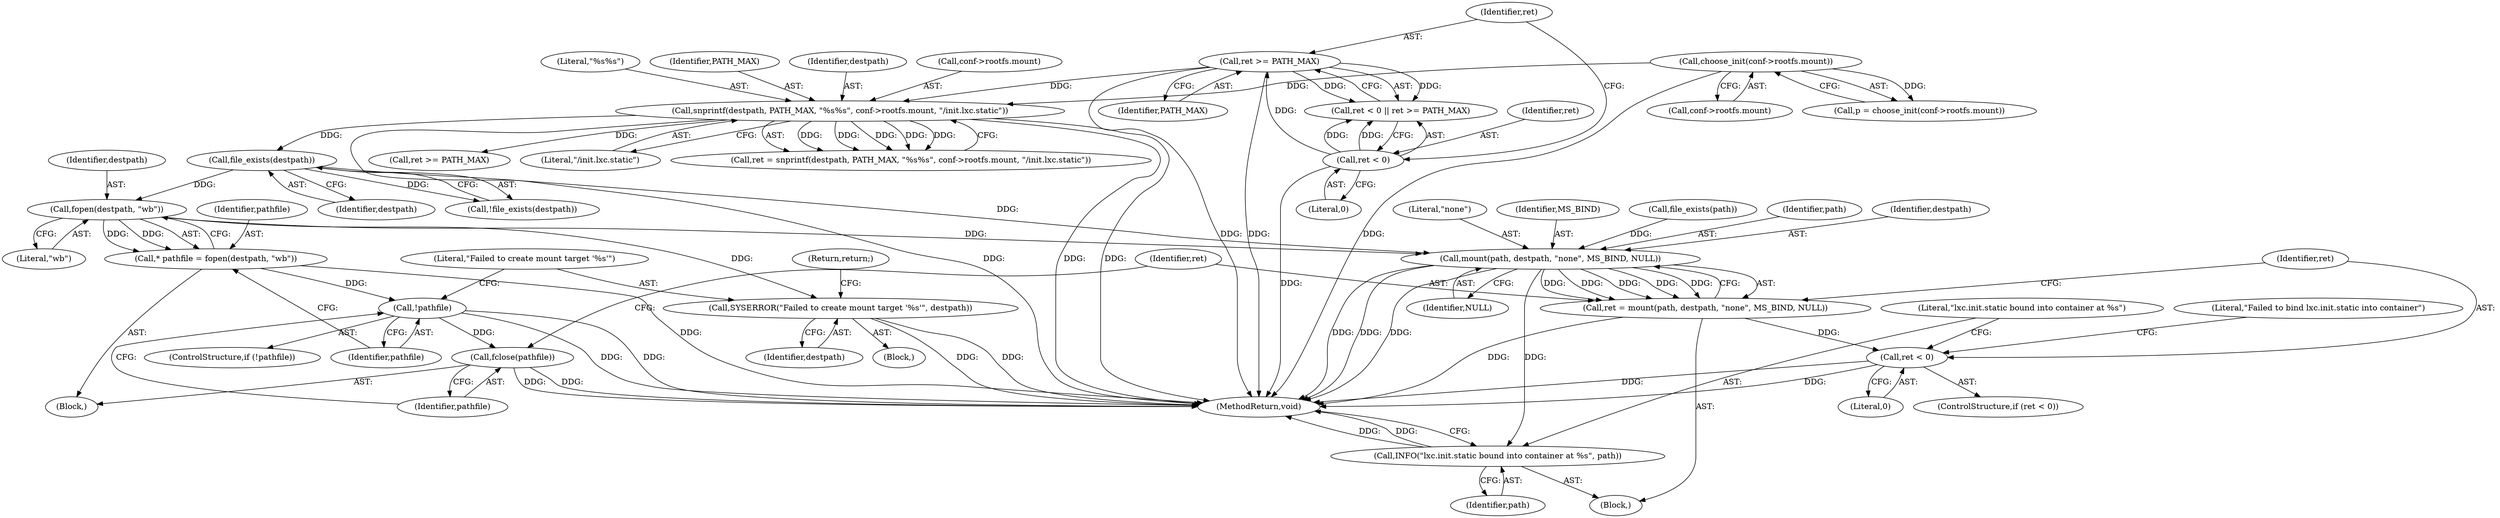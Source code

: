 digraph "0_lxc_592fd47a6245508b79fe6ac819fe6d3b2c1289be_2@API" {
"1000175" [label="(Call,fopen(destpath, \"wb\"))"];
"1000169" [label="(Call,file_exists(destpath))"];
"1000145" [label="(Call,snprintf(destpath, PATH_MAX, \"%s%s\", conf->rootfs.mount, \"/init.lxc.static\"))"];
"1000127" [label="(Call,ret >= PATH_MAX)"];
"1000124" [label="(Call,ret < 0)"];
"1000110" [label="(Call,choose_init(conf->rootfs.mount))"];
"1000173" [label="(Call,* pathfile = fopen(destpath, \"wb\"))"];
"1000179" [label="(Call,!pathfile)"];
"1000186" [label="(Call,fclose(pathfile))"];
"1000182" [label="(Call,SYSERROR(\"Failed to create mount target '%s'\", destpath))"];
"1000190" [label="(Call,mount(path, destpath, \"none\", MS_BIND, NULL))"];
"1000188" [label="(Call,ret = mount(path, destpath, \"none\", MS_BIND, NULL))"];
"1000197" [label="(Call,ret < 0)"];
"1000202" [label="(Call,INFO(\"lxc.init.static bound into container at %s\", path))"];
"1000160" [label="(Call,ret >= PATH_MAX)"];
"1000193" [label="(Literal,\"none\")"];
"1000195" [label="(Identifier,NULL)"];
"1000204" [label="(Identifier,path)"];
"1000110" [label="(Call,choose_init(conf->rootfs.mount))"];
"1000126" [label="(Literal,0)"];
"1000185" [label="(Return,return;)"];
"1000187" [label="(Identifier,pathfile)"];
"1000124" [label="(Call,ret < 0)"];
"1000179" [label="(Call,!pathfile)"];
"1000148" [label="(Literal,\"%s%s\")"];
"1000147" [label="(Identifier,PATH_MAX)"];
"1000183" [label="(Literal,\"Failed to create mount target '%s'\")"];
"1000178" [label="(ControlStructure,if (!pathfile))"];
"1000145" [label="(Call,snprintf(destpath, PATH_MAX, \"%s%s\", conf->rootfs.mount, \"/init.lxc.static\"))"];
"1000201" [label="(Literal,\"Failed to bind lxc.init.static into container\")"];
"1000177" [label="(Literal,\"wb\")"];
"1000103" [label="(Block,)"];
"1000146" [label="(Identifier,destpath)"];
"1000168" [label="(Call,!file_exists(destpath))"];
"1000180" [label="(Identifier,pathfile)"];
"1000196" [label="(ControlStructure,if (ret < 0))"];
"1000171" [label="(Block,)"];
"1000202" [label="(Call,INFO(\"lxc.init.static bound into container at %s\", path))"];
"1000169" [label="(Call,file_exists(destpath))"];
"1000194" [label="(Identifier,MS_BIND)"];
"1000175" [label="(Call,fopen(destpath, \"wb\"))"];
"1000129" [label="(Identifier,PATH_MAX)"];
"1000198" [label="(Identifier,ret)"];
"1000176" [label="(Identifier,destpath)"];
"1000199" [label="(Literal,0)"];
"1000205" [label="(MethodReturn,void)"];
"1000111" [label="(Call,conf->rootfs.mount)"];
"1000174" [label="(Identifier,pathfile)"];
"1000136" [label="(Call,file_exists(path))"];
"1000188" [label="(Call,ret = mount(path, destpath, \"none\", MS_BIND, NULL))"];
"1000181" [label="(Block,)"];
"1000197" [label="(Call,ret < 0)"];
"1000149" [label="(Call,conf->rootfs.mount)"];
"1000184" [label="(Identifier,destpath)"];
"1000127" [label="(Call,ret >= PATH_MAX)"];
"1000154" [label="(Literal,\"/init.lxc.static\")"];
"1000182" [label="(Call,SYSERROR(\"Failed to create mount target '%s'\", destpath))"];
"1000123" [label="(Call,ret < 0 || ret >= PATH_MAX)"];
"1000108" [label="(Call,p = choose_init(conf->rootfs.mount))"];
"1000203" [label="(Literal,\"lxc.init.static bound into container at %s\")"];
"1000143" [label="(Call,ret = snprintf(destpath, PATH_MAX, \"%s%s\", conf->rootfs.mount, \"/init.lxc.static\"))"];
"1000125" [label="(Identifier,ret)"];
"1000189" [label="(Identifier,ret)"];
"1000191" [label="(Identifier,path)"];
"1000173" [label="(Call,* pathfile = fopen(destpath, \"wb\"))"];
"1000170" [label="(Identifier,destpath)"];
"1000186" [label="(Call,fclose(pathfile))"];
"1000128" [label="(Identifier,ret)"];
"1000190" [label="(Call,mount(path, destpath, \"none\", MS_BIND, NULL))"];
"1000192" [label="(Identifier,destpath)"];
"1000175" -> "1000173"  [label="AST: "];
"1000175" -> "1000177"  [label="CFG: "];
"1000176" -> "1000175"  [label="AST: "];
"1000177" -> "1000175"  [label="AST: "];
"1000173" -> "1000175"  [label="CFG: "];
"1000175" -> "1000173"  [label="DDG: "];
"1000175" -> "1000173"  [label="DDG: "];
"1000169" -> "1000175"  [label="DDG: "];
"1000175" -> "1000182"  [label="DDG: "];
"1000175" -> "1000190"  [label="DDG: "];
"1000169" -> "1000168"  [label="AST: "];
"1000169" -> "1000170"  [label="CFG: "];
"1000170" -> "1000169"  [label="AST: "];
"1000168" -> "1000169"  [label="CFG: "];
"1000169" -> "1000168"  [label="DDG: "];
"1000145" -> "1000169"  [label="DDG: "];
"1000169" -> "1000190"  [label="DDG: "];
"1000145" -> "1000143"  [label="AST: "];
"1000145" -> "1000154"  [label="CFG: "];
"1000146" -> "1000145"  [label="AST: "];
"1000147" -> "1000145"  [label="AST: "];
"1000148" -> "1000145"  [label="AST: "];
"1000149" -> "1000145"  [label="AST: "];
"1000154" -> "1000145"  [label="AST: "];
"1000143" -> "1000145"  [label="CFG: "];
"1000145" -> "1000205"  [label="DDG: "];
"1000145" -> "1000205"  [label="DDG: "];
"1000145" -> "1000205"  [label="DDG: "];
"1000145" -> "1000143"  [label="DDG: "];
"1000145" -> "1000143"  [label="DDG: "];
"1000145" -> "1000143"  [label="DDG: "];
"1000145" -> "1000143"  [label="DDG: "];
"1000145" -> "1000143"  [label="DDG: "];
"1000127" -> "1000145"  [label="DDG: "];
"1000110" -> "1000145"  [label="DDG: "];
"1000145" -> "1000160"  [label="DDG: "];
"1000127" -> "1000123"  [label="AST: "];
"1000127" -> "1000129"  [label="CFG: "];
"1000128" -> "1000127"  [label="AST: "];
"1000129" -> "1000127"  [label="AST: "];
"1000123" -> "1000127"  [label="CFG: "];
"1000127" -> "1000205"  [label="DDG: "];
"1000127" -> "1000205"  [label="DDG: "];
"1000127" -> "1000123"  [label="DDG: "];
"1000127" -> "1000123"  [label="DDG: "];
"1000124" -> "1000127"  [label="DDG: "];
"1000124" -> "1000123"  [label="AST: "];
"1000124" -> "1000126"  [label="CFG: "];
"1000125" -> "1000124"  [label="AST: "];
"1000126" -> "1000124"  [label="AST: "];
"1000128" -> "1000124"  [label="CFG: "];
"1000123" -> "1000124"  [label="CFG: "];
"1000124" -> "1000205"  [label="DDG: "];
"1000124" -> "1000123"  [label="DDG: "];
"1000124" -> "1000123"  [label="DDG: "];
"1000110" -> "1000108"  [label="AST: "];
"1000110" -> "1000111"  [label="CFG: "];
"1000111" -> "1000110"  [label="AST: "];
"1000108" -> "1000110"  [label="CFG: "];
"1000110" -> "1000205"  [label="DDG: "];
"1000110" -> "1000108"  [label="DDG: "];
"1000173" -> "1000171"  [label="AST: "];
"1000174" -> "1000173"  [label="AST: "];
"1000180" -> "1000173"  [label="CFG: "];
"1000173" -> "1000205"  [label="DDG: "];
"1000173" -> "1000179"  [label="DDG: "];
"1000179" -> "1000178"  [label="AST: "];
"1000179" -> "1000180"  [label="CFG: "];
"1000180" -> "1000179"  [label="AST: "];
"1000183" -> "1000179"  [label="CFG: "];
"1000187" -> "1000179"  [label="CFG: "];
"1000179" -> "1000205"  [label="DDG: "];
"1000179" -> "1000205"  [label="DDG: "];
"1000179" -> "1000186"  [label="DDG: "];
"1000186" -> "1000171"  [label="AST: "];
"1000186" -> "1000187"  [label="CFG: "];
"1000187" -> "1000186"  [label="AST: "];
"1000189" -> "1000186"  [label="CFG: "];
"1000186" -> "1000205"  [label="DDG: "];
"1000186" -> "1000205"  [label="DDG: "];
"1000182" -> "1000181"  [label="AST: "];
"1000182" -> "1000184"  [label="CFG: "];
"1000183" -> "1000182"  [label="AST: "];
"1000184" -> "1000182"  [label="AST: "];
"1000185" -> "1000182"  [label="CFG: "];
"1000182" -> "1000205"  [label="DDG: "];
"1000182" -> "1000205"  [label="DDG: "];
"1000190" -> "1000188"  [label="AST: "];
"1000190" -> "1000195"  [label="CFG: "];
"1000191" -> "1000190"  [label="AST: "];
"1000192" -> "1000190"  [label="AST: "];
"1000193" -> "1000190"  [label="AST: "];
"1000194" -> "1000190"  [label="AST: "];
"1000195" -> "1000190"  [label="AST: "];
"1000188" -> "1000190"  [label="CFG: "];
"1000190" -> "1000205"  [label="DDG: "];
"1000190" -> "1000205"  [label="DDG: "];
"1000190" -> "1000205"  [label="DDG: "];
"1000190" -> "1000188"  [label="DDG: "];
"1000190" -> "1000188"  [label="DDG: "];
"1000190" -> "1000188"  [label="DDG: "];
"1000190" -> "1000188"  [label="DDG: "];
"1000190" -> "1000188"  [label="DDG: "];
"1000136" -> "1000190"  [label="DDG: "];
"1000190" -> "1000202"  [label="DDG: "];
"1000188" -> "1000103"  [label="AST: "];
"1000189" -> "1000188"  [label="AST: "];
"1000198" -> "1000188"  [label="CFG: "];
"1000188" -> "1000205"  [label="DDG: "];
"1000188" -> "1000197"  [label="DDG: "];
"1000197" -> "1000196"  [label="AST: "];
"1000197" -> "1000199"  [label="CFG: "];
"1000198" -> "1000197"  [label="AST: "];
"1000199" -> "1000197"  [label="AST: "];
"1000201" -> "1000197"  [label="CFG: "];
"1000203" -> "1000197"  [label="CFG: "];
"1000197" -> "1000205"  [label="DDG: "];
"1000197" -> "1000205"  [label="DDG: "];
"1000202" -> "1000103"  [label="AST: "];
"1000202" -> "1000204"  [label="CFG: "];
"1000203" -> "1000202"  [label="AST: "];
"1000204" -> "1000202"  [label="AST: "];
"1000205" -> "1000202"  [label="CFG: "];
"1000202" -> "1000205"  [label="DDG: "];
"1000202" -> "1000205"  [label="DDG: "];
}
